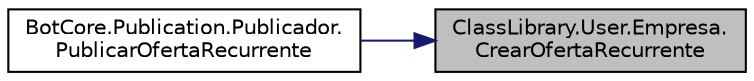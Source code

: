 digraph "ClassLibrary.User.Empresa.CrearOfertaRecurrente"
{
 // INTERACTIVE_SVG=YES
 // LATEX_PDF_SIZE
  edge [fontname="Helvetica",fontsize="10",labelfontname="Helvetica",labelfontsize="10"];
  node [fontname="Helvetica",fontsize="10",shape=record];
  rankdir="RL";
  Node1 [label="ClassLibrary.User.Empresa.\lCrearOfertaRecurrente",height=0.2,width=0.4,color="black", fillcolor="grey75", style="filled", fontcolor="black",tooltip="Método creador y publicador de una publicación recurrente."];
  Node1 -> Node2 [dir="back",color="midnightblue",fontsize="10",style="solid",fontname="Helvetica"];
  Node2 [label="BotCore.Publication.Publicador.\lPublicarOfertaRecurrente",height=0.2,width=0.4,color="black", fillcolor="white", style="filled",URL="$classBotCore_1_1Publication_1_1Publicador.html#a3e6ab0e04d0734cdc373983430476095",tooltip="Crea y persiste en memoria una nueva publicación recurrente."];
}
